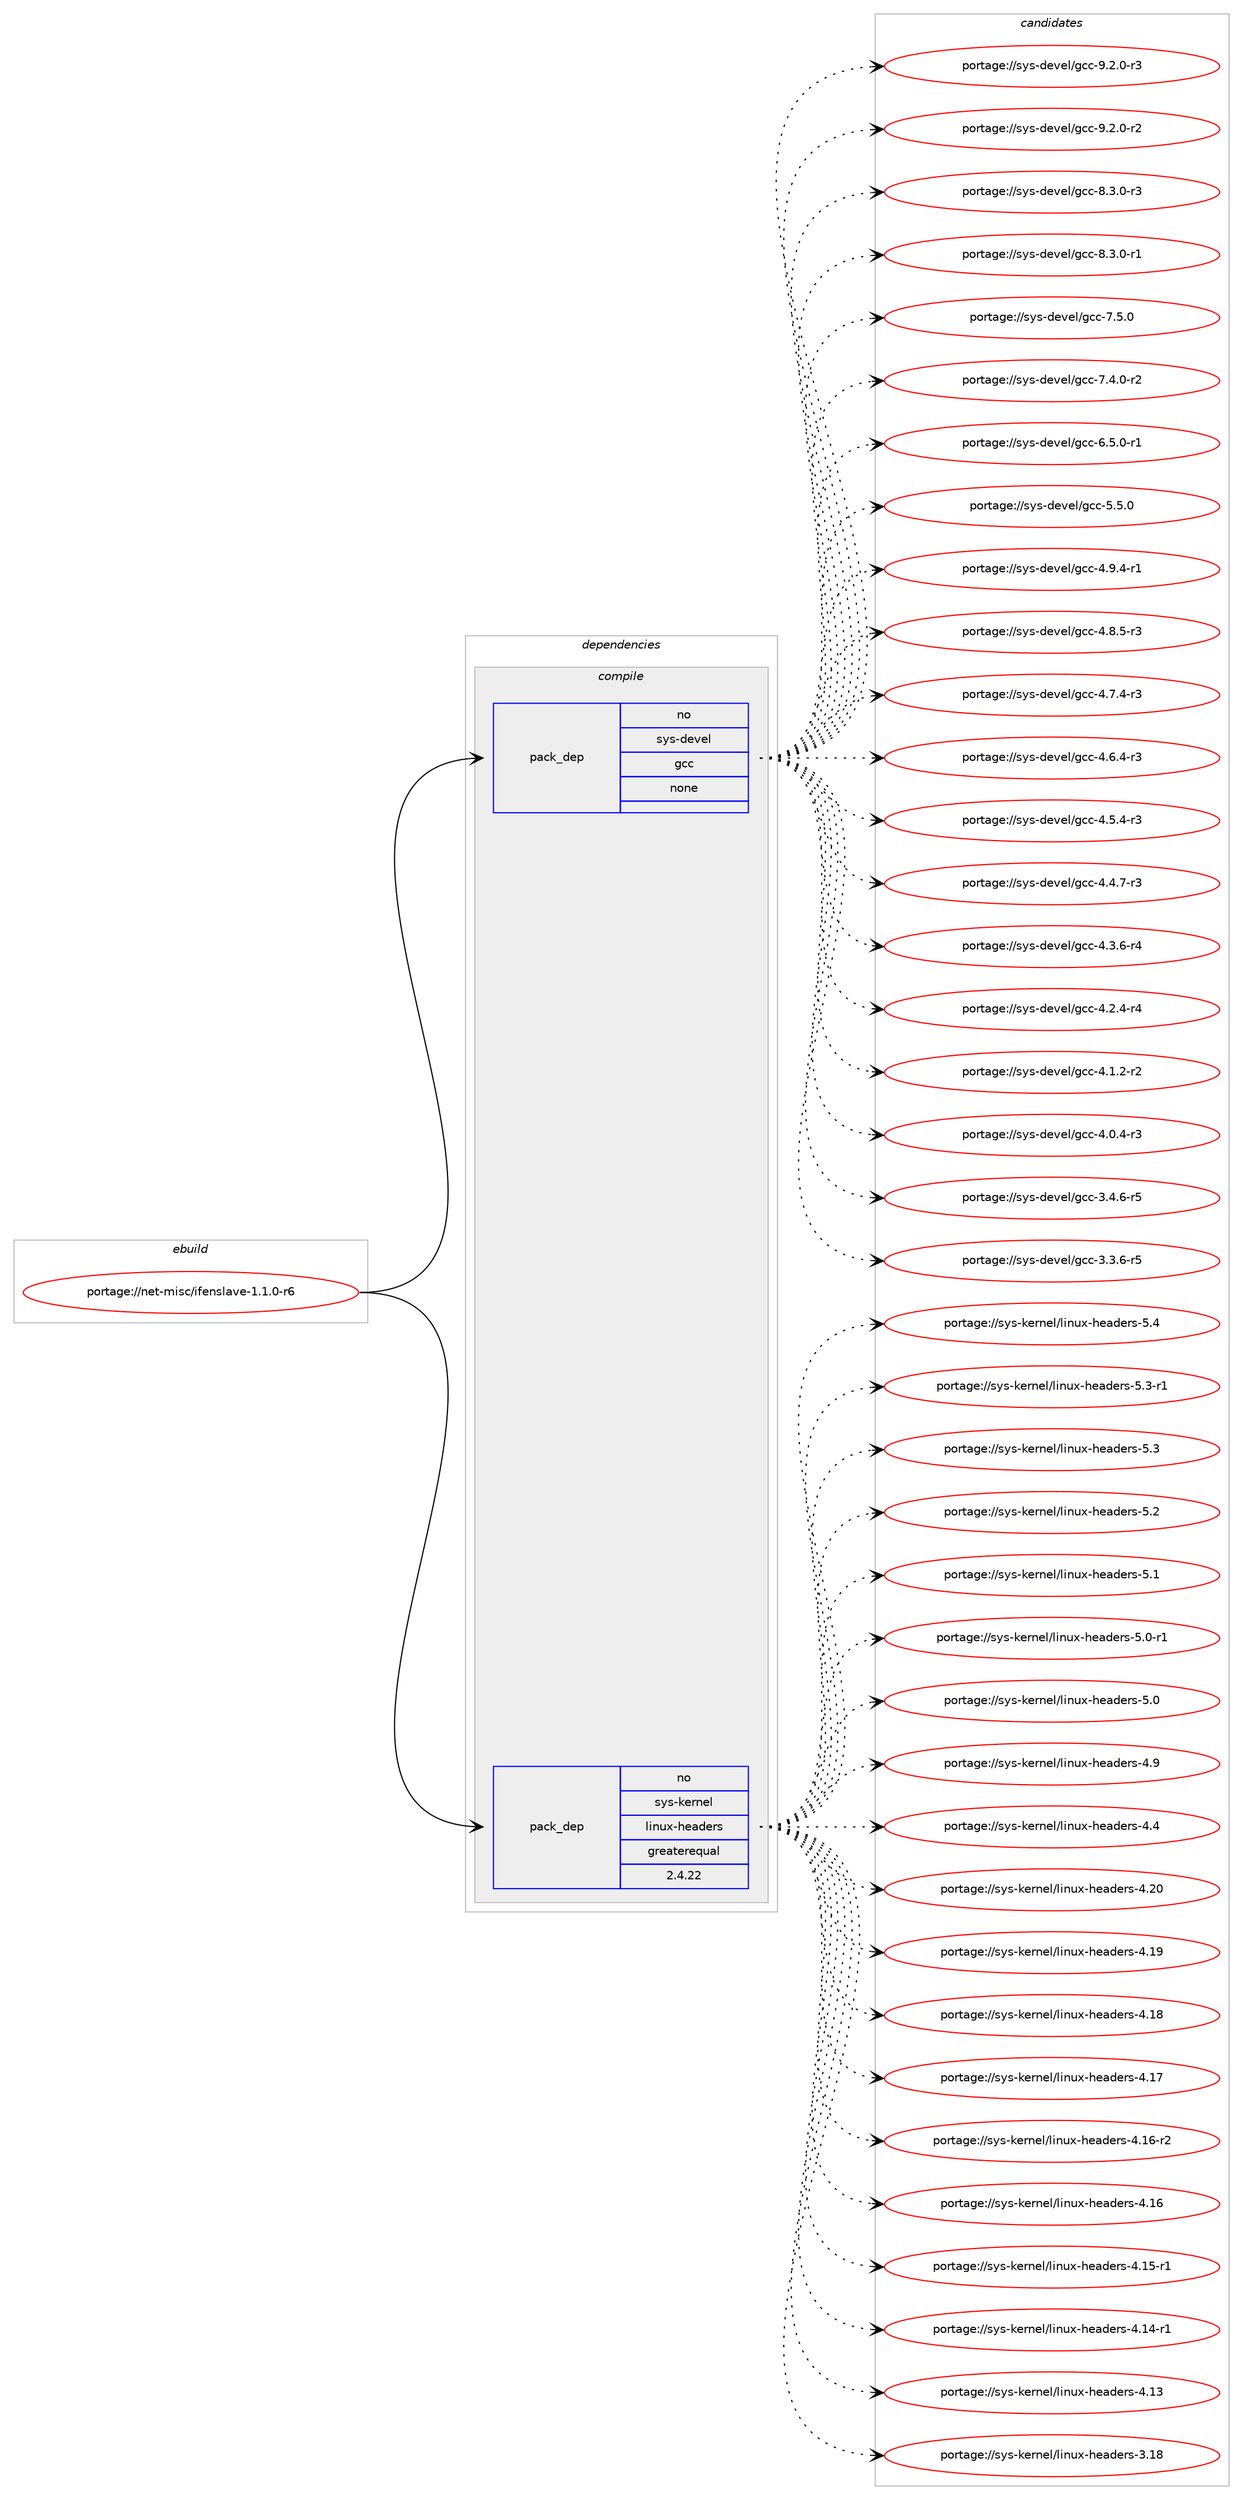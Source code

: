 digraph prolog {

# *************
# Graph options
# *************

newrank=true;
concentrate=true;
compound=true;
graph [rankdir=LR,fontname=Helvetica,fontsize=10,ranksep=1.5];#, ranksep=2.5, nodesep=0.2];
edge  [arrowhead=vee];
node  [fontname=Helvetica,fontsize=10];

# **********
# The ebuild
# **********

subgraph cluster_leftcol {
color=gray;
rank=same;
label=<<i>ebuild</i>>;
id [label="portage://net-misc/ifenslave-1.1.0-r6", color=red, width=4, href="../net-misc/ifenslave-1.1.0-r6.svg"];
}

# ****************
# The dependencies
# ****************

subgraph cluster_midcol {
color=gray;
label=<<i>dependencies</i>>;
subgraph cluster_compile {
fillcolor="#eeeeee";
style=filled;
label=<<i>compile</i>>;
subgraph pack106869 {
dependency136159 [label=<<TABLE BORDER="0" CELLBORDER="1" CELLSPACING="0" CELLPADDING="4" WIDTH="220"><TR><TD ROWSPAN="6" CELLPADDING="30">pack_dep</TD></TR><TR><TD WIDTH="110">no</TD></TR><TR><TD>sys-devel</TD></TR><TR><TD>gcc</TD></TR><TR><TD>none</TD></TR><TR><TD></TD></TR></TABLE>>, shape=none, color=blue];
}
id:e -> dependency136159:w [weight=20,style="solid",arrowhead="vee"];
subgraph pack106870 {
dependency136160 [label=<<TABLE BORDER="0" CELLBORDER="1" CELLSPACING="0" CELLPADDING="4" WIDTH="220"><TR><TD ROWSPAN="6" CELLPADDING="30">pack_dep</TD></TR><TR><TD WIDTH="110">no</TD></TR><TR><TD>sys-kernel</TD></TR><TR><TD>linux-headers</TD></TR><TR><TD>greaterequal</TD></TR><TR><TD>2.4.22</TD></TR></TABLE>>, shape=none, color=blue];
}
id:e -> dependency136160:w [weight=20,style="solid",arrowhead="vee"];
}
subgraph cluster_compileandrun {
fillcolor="#eeeeee";
style=filled;
label=<<i>compile and run</i>>;
}
subgraph cluster_run {
fillcolor="#eeeeee";
style=filled;
label=<<i>run</i>>;
}
}

# **************
# The candidates
# **************

subgraph cluster_choices {
rank=same;
color=gray;
label=<<i>candidates</i>>;

subgraph choice106869 {
color=black;
nodesep=1;
choice115121115451001011181011084710399994557465046484511451 [label="portage://sys-devel/gcc-9.2.0-r3", color=red, width=4,href="../sys-devel/gcc-9.2.0-r3.svg"];
choice115121115451001011181011084710399994557465046484511450 [label="portage://sys-devel/gcc-9.2.0-r2", color=red, width=4,href="../sys-devel/gcc-9.2.0-r2.svg"];
choice115121115451001011181011084710399994556465146484511451 [label="portage://sys-devel/gcc-8.3.0-r3", color=red, width=4,href="../sys-devel/gcc-8.3.0-r3.svg"];
choice115121115451001011181011084710399994556465146484511449 [label="portage://sys-devel/gcc-8.3.0-r1", color=red, width=4,href="../sys-devel/gcc-8.3.0-r1.svg"];
choice11512111545100101118101108471039999455546534648 [label="portage://sys-devel/gcc-7.5.0", color=red, width=4,href="../sys-devel/gcc-7.5.0.svg"];
choice115121115451001011181011084710399994555465246484511450 [label="portage://sys-devel/gcc-7.4.0-r2", color=red, width=4,href="../sys-devel/gcc-7.4.0-r2.svg"];
choice115121115451001011181011084710399994554465346484511449 [label="portage://sys-devel/gcc-6.5.0-r1", color=red, width=4,href="../sys-devel/gcc-6.5.0-r1.svg"];
choice11512111545100101118101108471039999455346534648 [label="portage://sys-devel/gcc-5.5.0", color=red, width=4,href="../sys-devel/gcc-5.5.0.svg"];
choice115121115451001011181011084710399994552465746524511449 [label="portage://sys-devel/gcc-4.9.4-r1", color=red, width=4,href="../sys-devel/gcc-4.9.4-r1.svg"];
choice115121115451001011181011084710399994552465646534511451 [label="portage://sys-devel/gcc-4.8.5-r3", color=red, width=4,href="../sys-devel/gcc-4.8.5-r3.svg"];
choice115121115451001011181011084710399994552465546524511451 [label="portage://sys-devel/gcc-4.7.4-r3", color=red, width=4,href="../sys-devel/gcc-4.7.4-r3.svg"];
choice115121115451001011181011084710399994552465446524511451 [label="portage://sys-devel/gcc-4.6.4-r3", color=red, width=4,href="../sys-devel/gcc-4.6.4-r3.svg"];
choice115121115451001011181011084710399994552465346524511451 [label="portage://sys-devel/gcc-4.5.4-r3", color=red, width=4,href="../sys-devel/gcc-4.5.4-r3.svg"];
choice115121115451001011181011084710399994552465246554511451 [label="portage://sys-devel/gcc-4.4.7-r3", color=red, width=4,href="../sys-devel/gcc-4.4.7-r3.svg"];
choice115121115451001011181011084710399994552465146544511452 [label="portage://sys-devel/gcc-4.3.6-r4", color=red, width=4,href="../sys-devel/gcc-4.3.6-r4.svg"];
choice115121115451001011181011084710399994552465046524511452 [label="portage://sys-devel/gcc-4.2.4-r4", color=red, width=4,href="../sys-devel/gcc-4.2.4-r4.svg"];
choice115121115451001011181011084710399994552464946504511450 [label="portage://sys-devel/gcc-4.1.2-r2", color=red, width=4,href="../sys-devel/gcc-4.1.2-r2.svg"];
choice115121115451001011181011084710399994552464846524511451 [label="portage://sys-devel/gcc-4.0.4-r3", color=red, width=4,href="../sys-devel/gcc-4.0.4-r3.svg"];
choice115121115451001011181011084710399994551465246544511453 [label="portage://sys-devel/gcc-3.4.6-r5", color=red, width=4,href="../sys-devel/gcc-3.4.6-r5.svg"];
choice115121115451001011181011084710399994551465146544511453 [label="portage://sys-devel/gcc-3.3.6-r5", color=red, width=4,href="../sys-devel/gcc-3.3.6-r5.svg"];
dependency136159:e -> choice115121115451001011181011084710399994557465046484511451:w [style=dotted,weight="100"];
dependency136159:e -> choice115121115451001011181011084710399994557465046484511450:w [style=dotted,weight="100"];
dependency136159:e -> choice115121115451001011181011084710399994556465146484511451:w [style=dotted,weight="100"];
dependency136159:e -> choice115121115451001011181011084710399994556465146484511449:w [style=dotted,weight="100"];
dependency136159:e -> choice11512111545100101118101108471039999455546534648:w [style=dotted,weight="100"];
dependency136159:e -> choice115121115451001011181011084710399994555465246484511450:w [style=dotted,weight="100"];
dependency136159:e -> choice115121115451001011181011084710399994554465346484511449:w [style=dotted,weight="100"];
dependency136159:e -> choice11512111545100101118101108471039999455346534648:w [style=dotted,weight="100"];
dependency136159:e -> choice115121115451001011181011084710399994552465746524511449:w [style=dotted,weight="100"];
dependency136159:e -> choice115121115451001011181011084710399994552465646534511451:w [style=dotted,weight="100"];
dependency136159:e -> choice115121115451001011181011084710399994552465546524511451:w [style=dotted,weight="100"];
dependency136159:e -> choice115121115451001011181011084710399994552465446524511451:w [style=dotted,weight="100"];
dependency136159:e -> choice115121115451001011181011084710399994552465346524511451:w [style=dotted,weight="100"];
dependency136159:e -> choice115121115451001011181011084710399994552465246554511451:w [style=dotted,weight="100"];
dependency136159:e -> choice115121115451001011181011084710399994552465146544511452:w [style=dotted,weight="100"];
dependency136159:e -> choice115121115451001011181011084710399994552465046524511452:w [style=dotted,weight="100"];
dependency136159:e -> choice115121115451001011181011084710399994552464946504511450:w [style=dotted,weight="100"];
dependency136159:e -> choice115121115451001011181011084710399994552464846524511451:w [style=dotted,weight="100"];
dependency136159:e -> choice115121115451001011181011084710399994551465246544511453:w [style=dotted,weight="100"];
dependency136159:e -> choice115121115451001011181011084710399994551465146544511453:w [style=dotted,weight="100"];
}
subgraph choice106870 {
color=black;
nodesep=1;
choice1151211154510710111411010110847108105110117120451041019710010111411545534652 [label="portage://sys-kernel/linux-headers-5.4", color=red, width=4,href="../sys-kernel/linux-headers-5.4.svg"];
choice11512111545107101114110101108471081051101171204510410197100101114115455346514511449 [label="portage://sys-kernel/linux-headers-5.3-r1", color=red, width=4,href="../sys-kernel/linux-headers-5.3-r1.svg"];
choice1151211154510710111411010110847108105110117120451041019710010111411545534651 [label="portage://sys-kernel/linux-headers-5.3", color=red, width=4,href="../sys-kernel/linux-headers-5.3.svg"];
choice1151211154510710111411010110847108105110117120451041019710010111411545534650 [label="portage://sys-kernel/linux-headers-5.2", color=red, width=4,href="../sys-kernel/linux-headers-5.2.svg"];
choice1151211154510710111411010110847108105110117120451041019710010111411545534649 [label="portage://sys-kernel/linux-headers-5.1", color=red, width=4,href="../sys-kernel/linux-headers-5.1.svg"];
choice11512111545107101114110101108471081051101171204510410197100101114115455346484511449 [label="portage://sys-kernel/linux-headers-5.0-r1", color=red, width=4,href="../sys-kernel/linux-headers-5.0-r1.svg"];
choice1151211154510710111411010110847108105110117120451041019710010111411545534648 [label="portage://sys-kernel/linux-headers-5.0", color=red, width=4,href="../sys-kernel/linux-headers-5.0.svg"];
choice1151211154510710111411010110847108105110117120451041019710010111411545524657 [label="portage://sys-kernel/linux-headers-4.9", color=red, width=4,href="../sys-kernel/linux-headers-4.9.svg"];
choice1151211154510710111411010110847108105110117120451041019710010111411545524652 [label="portage://sys-kernel/linux-headers-4.4", color=red, width=4,href="../sys-kernel/linux-headers-4.4.svg"];
choice115121115451071011141101011084710810511011712045104101971001011141154552465048 [label="portage://sys-kernel/linux-headers-4.20", color=red, width=4,href="../sys-kernel/linux-headers-4.20.svg"];
choice115121115451071011141101011084710810511011712045104101971001011141154552464957 [label="portage://sys-kernel/linux-headers-4.19", color=red, width=4,href="../sys-kernel/linux-headers-4.19.svg"];
choice115121115451071011141101011084710810511011712045104101971001011141154552464956 [label="portage://sys-kernel/linux-headers-4.18", color=red, width=4,href="../sys-kernel/linux-headers-4.18.svg"];
choice115121115451071011141101011084710810511011712045104101971001011141154552464955 [label="portage://sys-kernel/linux-headers-4.17", color=red, width=4,href="../sys-kernel/linux-headers-4.17.svg"];
choice1151211154510710111411010110847108105110117120451041019710010111411545524649544511450 [label="portage://sys-kernel/linux-headers-4.16-r2", color=red, width=4,href="../sys-kernel/linux-headers-4.16-r2.svg"];
choice115121115451071011141101011084710810511011712045104101971001011141154552464954 [label="portage://sys-kernel/linux-headers-4.16", color=red, width=4,href="../sys-kernel/linux-headers-4.16.svg"];
choice1151211154510710111411010110847108105110117120451041019710010111411545524649534511449 [label="portage://sys-kernel/linux-headers-4.15-r1", color=red, width=4,href="../sys-kernel/linux-headers-4.15-r1.svg"];
choice1151211154510710111411010110847108105110117120451041019710010111411545524649524511449 [label="portage://sys-kernel/linux-headers-4.14-r1", color=red, width=4,href="../sys-kernel/linux-headers-4.14-r1.svg"];
choice115121115451071011141101011084710810511011712045104101971001011141154552464951 [label="portage://sys-kernel/linux-headers-4.13", color=red, width=4,href="../sys-kernel/linux-headers-4.13.svg"];
choice115121115451071011141101011084710810511011712045104101971001011141154551464956 [label="portage://sys-kernel/linux-headers-3.18", color=red, width=4,href="../sys-kernel/linux-headers-3.18.svg"];
dependency136160:e -> choice1151211154510710111411010110847108105110117120451041019710010111411545534652:w [style=dotted,weight="100"];
dependency136160:e -> choice11512111545107101114110101108471081051101171204510410197100101114115455346514511449:w [style=dotted,weight="100"];
dependency136160:e -> choice1151211154510710111411010110847108105110117120451041019710010111411545534651:w [style=dotted,weight="100"];
dependency136160:e -> choice1151211154510710111411010110847108105110117120451041019710010111411545534650:w [style=dotted,weight="100"];
dependency136160:e -> choice1151211154510710111411010110847108105110117120451041019710010111411545534649:w [style=dotted,weight="100"];
dependency136160:e -> choice11512111545107101114110101108471081051101171204510410197100101114115455346484511449:w [style=dotted,weight="100"];
dependency136160:e -> choice1151211154510710111411010110847108105110117120451041019710010111411545534648:w [style=dotted,weight="100"];
dependency136160:e -> choice1151211154510710111411010110847108105110117120451041019710010111411545524657:w [style=dotted,weight="100"];
dependency136160:e -> choice1151211154510710111411010110847108105110117120451041019710010111411545524652:w [style=dotted,weight="100"];
dependency136160:e -> choice115121115451071011141101011084710810511011712045104101971001011141154552465048:w [style=dotted,weight="100"];
dependency136160:e -> choice115121115451071011141101011084710810511011712045104101971001011141154552464957:w [style=dotted,weight="100"];
dependency136160:e -> choice115121115451071011141101011084710810511011712045104101971001011141154552464956:w [style=dotted,weight="100"];
dependency136160:e -> choice115121115451071011141101011084710810511011712045104101971001011141154552464955:w [style=dotted,weight="100"];
dependency136160:e -> choice1151211154510710111411010110847108105110117120451041019710010111411545524649544511450:w [style=dotted,weight="100"];
dependency136160:e -> choice115121115451071011141101011084710810511011712045104101971001011141154552464954:w [style=dotted,weight="100"];
dependency136160:e -> choice1151211154510710111411010110847108105110117120451041019710010111411545524649534511449:w [style=dotted,weight="100"];
dependency136160:e -> choice1151211154510710111411010110847108105110117120451041019710010111411545524649524511449:w [style=dotted,weight="100"];
dependency136160:e -> choice115121115451071011141101011084710810511011712045104101971001011141154552464951:w [style=dotted,weight="100"];
dependency136160:e -> choice115121115451071011141101011084710810511011712045104101971001011141154551464956:w [style=dotted,weight="100"];
}
}

}
